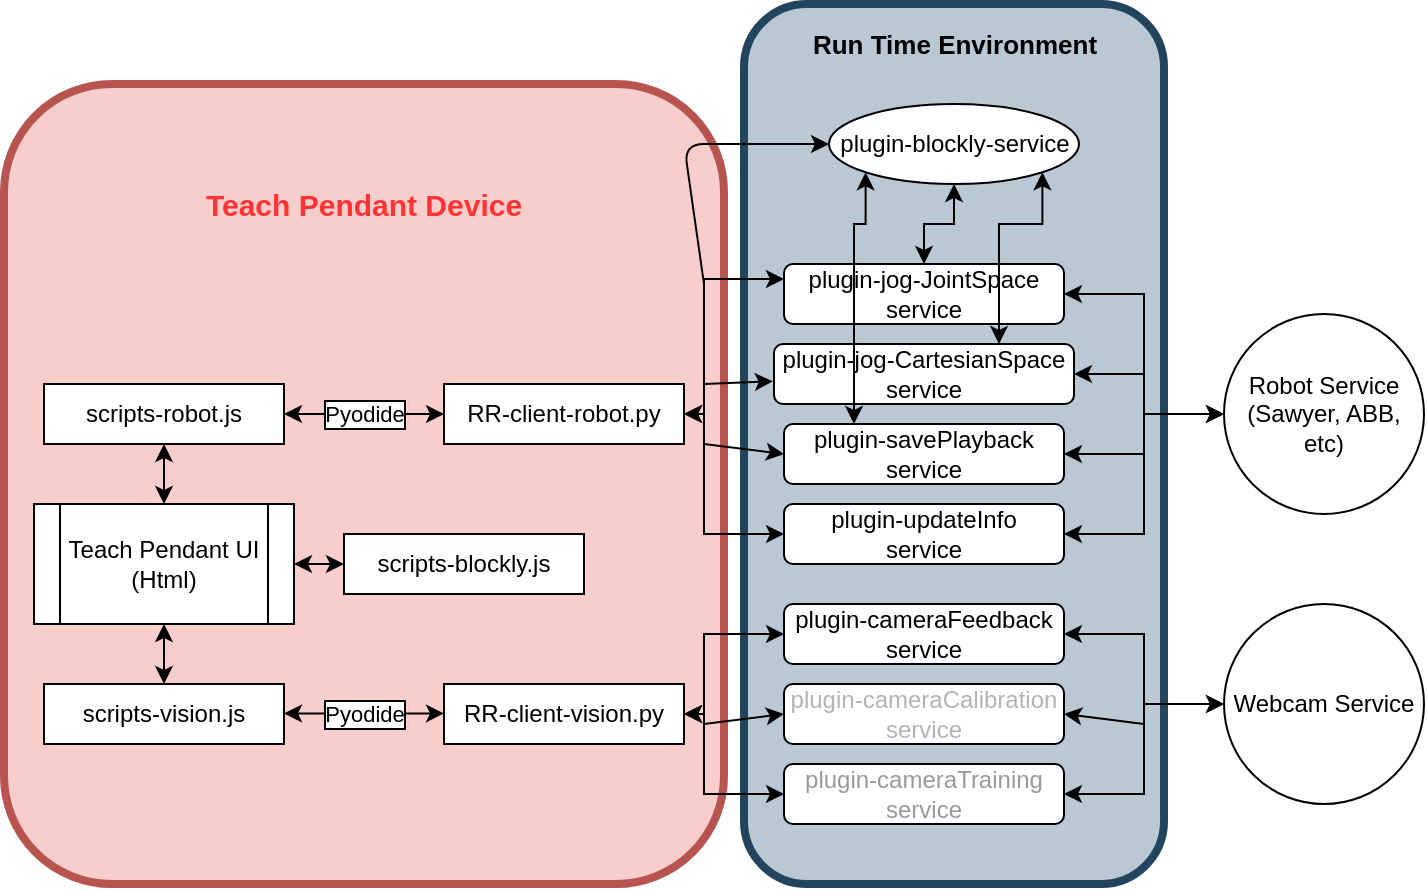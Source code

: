 <mxfile version="13.8.6" type="device"><diagram id="wzBH-xfcqDmGLxeQCpD7" name="Page-1"><mxGraphModel dx="1761" dy="986" grid="1" gridSize="10" guides="1" tooltips="1" connect="1" arrows="1" fold="1" page="1" pageScale="1" pageWidth="1100" pageHeight="850" math="0" shadow="0"><root><mxCell id="0"/><mxCell id="1" parent="0"/><mxCell id="EF4osHmU0Fm7LvKPwYgN-64" value="" style="rounded=1;whiteSpace=wrap;html=1;fillColor=#f8cecc;strokeColor=#b85450;shadow=0;glass=0;strokeWidth=4;" parent="1" vertex="1"><mxGeometry x="210" y="120" width="360" height="400" as="geometry"/></mxCell><mxCell id="EF4osHmU0Fm7LvKPwYgN-67" value="" style="rounded=1;whiteSpace=wrap;html=1;shadow=0;glass=0;strokeWidth=4;fillColor=#bac8d3;strokeColor=#23445d;" parent="1" vertex="1"><mxGeometry x="580" y="80" width="210" height="440" as="geometry"/></mxCell><mxCell id="EF4osHmU0Fm7LvKPwYgN-21" value="Pyodide" style="edgeStyle=orthogonalEdgeStyle;rounded=0;orthogonalLoop=1;jettySize=auto;html=1;exitX=1;exitY=0.5;exitDx=0;exitDy=0;entryX=0;entryY=0.5;entryDx=0;entryDy=0;labelBorderColor=#000000;startArrow=classic;startFill=1;" parent="1" source="EF4osHmU0Fm7LvKPwYgN-1" target="EF4osHmU0Fm7LvKPwYgN-17" edge="1"><mxGeometry relative="1" as="geometry"/></mxCell><mxCell id="EF4osHmU0Fm7LvKPwYgN-28" style="edgeStyle=orthogonalEdgeStyle;rounded=0;orthogonalLoop=1;jettySize=auto;html=1;exitX=0.5;exitY=1;exitDx=0;exitDy=0;entryX=0.5;entryY=0;entryDx=0;entryDy=0;startArrow=classic;startFill=1;" parent="1" source="EF4osHmU0Fm7LvKPwYgN-1" target="EF4osHmU0Fm7LvKPwYgN-2" edge="1"><mxGeometry relative="1" as="geometry"/></mxCell><mxCell id="EF4osHmU0Fm7LvKPwYgN-1" value="scripts-robot.js" style="rounded=0;whiteSpace=wrap;html=1;" parent="1" vertex="1"><mxGeometry x="230" y="270" width="120" height="30" as="geometry"/></mxCell><mxCell id="EF4osHmU0Fm7LvKPwYgN-30" style="edgeStyle=orthogonalEdgeStyle;rounded=0;orthogonalLoop=1;jettySize=auto;html=1;exitX=0.5;exitY=1;exitDx=0;exitDy=0;entryX=0.5;entryY=0;entryDx=0;entryDy=0;startArrow=classic;startFill=1;" parent="1" source="EF4osHmU0Fm7LvKPwYgN-2" target="EF4osHmU0Fm7LvKPwYgN-4" edge="1"><mxGeometry relative="1" as="geometry"/></mxCell><mxCell id="EF4osHmU0Fm7LvKPwYgN-2" value="Teach Pendant UI&lt;br&gt;(Html)" style="shape=process;whiteSpace=wrap;html=1;backgroundOutline=1;" parent="1" vertex="1"><mxGeometry x="225" y="330" width="130" height="60" as="geometry"/></mxCell><mxCell id="EF4osHmU0Fm7LvKPwYgN-4" value="scripts-vision.js" style="rounded=0;whiteSpace=wrap;html=1;" parent="1" vertex="1"><mxGeometry x="230" y="420" width="120" height="30" as="geometry"/></mxCell><mxCell id="EF4osHmU0Fm7LvKPwYgN-8" style="edgeStyle=orthogonalEdgeStyle;rounded=0;orthogonalLoop=1;jettySize=auto;html=1;exitX=0.5;exitY=1;exitDx=0;exitDy=0;" parent="1" source="EF4osHmU0Fm7LvKPwYgN-1" target="EF4osHmU0Fm7LvKPwYgN-1" edge="1"><mxGeometry relative="1" as="geometry"/></mxCell><mxCell id="EF4osHmU0Fm7LvKPwYgN-13" style="edgeStyle=orthogonalEdgeStyle;rounded=0;orthogonalLoop=1;jettySize=auto;html=1;exitX=0.5;exitY=1;exitDx=0;exitDy=0;" parent="1" source="EF4osHmU0Fm7LvKPwYgN-4" target="EF4osHmU0Fm7LvKPwYgN-4" edge="1"><mxGeometry relative="1" as="geometry"/></mxCell><mxCell id="EF4osHmU0Fm7LvKPwYgN-17" value="RR-client-robot.py" style="rounded=0;whiteSpace=wrap;html=1;" parent="1" vertex="1"><mxGeometry x="430" y="270" width="120" height="30" as="geometry"/></mxCell><mxCell id="EF4osHmU0Fm7LvKPwYgN-18" value="RR-client-vision.py" style="rounded=0;whiteSpace=wrap;html=1;" parent="1" vertex="1"><mxGeometry x="430" y="420" width="120" height="30" as="geometry"/></mxCell><mxCell id="EF4osHmU0Fm7LvKPwYgN-31" value="Pyodide" style="edgeStyle=orthogonalEdgeStyle;rounded=0;orthogonalLoop=1;jettySize=auto;html=1;exitX=1;exitY=0.5;exitDx=0;exitDy=0;entryX=0;entryY=0.5;entryDx=0;entryDy=0;labelBorderColor=#000000;startArrow=classic;startFill=1;" parent="1" edge="1"><mxGeometry relative="1" as="geometry"><mxPoint x="350" y="434.71" as="sourcePoint"/><mxPoint x="430" y="434.71" as="targetPoint"/><mxPoint as="offset"/></mxGeometry></mxCell><mxCell id="EF4osHmU0Fm7LvKPwYgN-42" style="edgeStyle=orthogonalEdgeStyle;rounded=0;orthogonalLoop=1;jettySize=auto;html=1;exitX=0;exitY=0.25;exitDx=0;exitDy=0;entryX=1;entryY=0.5;entryDx=0;entryDy=0;startArrow=classic;startFill=1;" parent="1" source="EF4osHmU0Fm7LvKPwYgN-32" target="EF4osHmU0Fm7LvKPwYgN-17" edge="1"><mxGeometry relative="1" as="geometry"><Array as="points"><mxPoint x="560" y="218"/><mxPoint x="560" y="285"/></Array></mxGeometry></mxCell><mxCell id="EF4osHmU0Fm7LvKPwYgN-32" value="plugin-jog-JointSpace service" style="rounded=1;whiteSpace=wrap;html=1;" parent="1" vertex="1"><mxGeometry x="600" y="210" width="140" height="30" as="geometry"/></mxCell><mxCell id="EF4osHmU0Fm7LvKPwYgN-33" value="plugin-jog-CartesianSpace service" style="rounded=1;whiteSpace=wrap;html=1;" parent="1" vertex="1"><mxGeometry x="595" y="250" width="150" height="30" as="geometry"/></mxCell><mxCell id="EF4osHmU0Fm7LvKPwYgN-35" value="plugin-savePlayback service" style="rounded=1;whiteSpace=wrap;html=1;" parent="1" vertex="1"><mxGeometry x="600" y="290" width="140" height="30" as="geometry"/></mxCell><mxCell id="EF4osHmU0Fm7LvKPwYgN-47" style="edgeStyle=orthogonalEdgeStyle;rounded=0;orthogonalLoop=1;jettySize=auto;html=1;exitX=0;exitY=0.5;exitDx=0;exitDy=0;entryX=1;entryY=0.5;entryDx=0;entryDy=0;startArrow=classic;startFill=1;" parent="1" source="EF4osHmU0Fm7LvKPwYgN-36" target="EF4osHmU0Fm7LvKPwYgN-18" edge="1"><mxGeometry relative="1" as="geometry"><Array as="points"><mxPoint x="560" y="395"/><mxPoint x="560" y="435"/></Array></mxGeometry></mxCell><mxCell id="EF4osHmU0Fm7LvKPwYgN-36" value="plugin-cameraFeedback&lt;br&gt;service" style="rounded=1;whiteSpace=wrap;html=1;" parent="1" vertex="1"><mxGeometry x="600" y="380" width="140" height="30" as="geometry"/></mxCell><mxCell id="EF4osHmU0Fm7LvKPwYgN-37" value="&lt;font color=&quot;#b3b3b3&quot;&gt;plugin-cameraCalibration&lt;br&gt;service&lt;/font&gt;" style="rounded=1;whiteSpace=wrap;html=1;" parent="1" vertex="1"><mxGeometry x="600" y="420" width="140" height="30" as="geometry"/></mxCell><mxCell id="EF4osHmU0Fm7LvKPwYgN-49" style="edgeStyle=orthogonalEdgeStyle;rounded=0;orthogonalLoop=1;jettySize=auto;html=1;exitX=0;exitY=0.5;exitDx=0;exitDy=0;entryX=1;entryY=0.5;entryDx=0;entryDy=0;startArrow=classic;startFill=1;" parent="1" source="EF4osHmU0Fm7LvKPwYgN-38" target="EF4osHmU0Fm7LvKPwYgN-18" edge="1"><mxGeometry relative="1" as="geometry"><Array as="points"><mxPoint x="560" y="475"/><mxPoint x="560" y="435"/></Array></mxGeometry></mxCell><mxCell id="EF4osHmU0Fm7LvKPwYgN-62" style="edgeStyle=orthogonalEdgeStyle;rounded=0;orthogonalLoop=1;jettySize=auto;html=1;exitX=1;exitY=0.5;exitDx=0;exitDy=0;entryX=0;entryY=0.5;entryDx=0;entryDy=0;startArrow=classic;startFill=1;" parent="1" source="EF4osHmU0Fm7LvKPwYgN-38" target="EF4osHmU0Fm7LvKPwYgN-41" edge="1"><mxGeometry relative="1" as="geometry"/></mxCell><mxCell id="EF4osHmU0Fm7LvKPwYgN-38" value="&lt;font color=&quot;#999999&quot;&gt;plugin-cameraTraining&lt;br&gt;service&lt;/font&gt;" style="rounded=1;whiteSpace=wrap;html=1;" parent="1" vertex="1"><mxGeometry x="600" y="460" width="140" height="30" as="geometry"/></mxCell><mxCell id="EF4osHmU0Fm7LvKPwYgN-52" style="edgeStyle=orthogonalEdgeStyle;rounded=0;orthogonalLoop=1;jettySize=auto;html=1;exitX=0;exitY=0.5;exitDx=0;exitDy=0;entryX=1;entryY=0.5;entryDx=0;entryDy=0;startArrow=classic;startFill=1;" parent="1" source="EF4osHmU0Fm7LvKPwYgN-39" target="EF4osHmU0Fm7LvKPwYgN-32" edge="1"><mxGeometry relative="1" as="geometry"/></mxCell><mxCell id="EF4osHmU0Fm7LvKPwYgN-39" value="Robot Service&lt;br&gt;(Sawyer, ABB, etc)" style="ellipse;whiteSpace=wrap;html=1;aspect=fixed;" parent="1" vertex="1"><mxGeometry x="820" y="235" width="100" height="100" as="geometry"/></mxCell><mxCell id="EF4osHmU0Fm7LvKPwYgN-45" style="edgeStyle=orthogonalEdgeStyle;rounded=0;orthogonalLoop=1;jettySize=auto;html=1;exitX=0;exitY=0.5;exitDx=0;exitDy=0;entryX=1;entryY=0.5;entryDx=0;entryDy=0;startArrow=classic;startFill=1;" parent="1" source="EF4osHmU0Fm7LvKPwYgN-40" target="EF4osHmU0Fm7LvKPwYgN-17" edge="1"><mxGeometry relative="1" as="geometry"><Array as="points"><mxPoint x="560" y="345"/><mxPoint x="560" y="285"/></Array></mxGeometry></mxCell><mxCell id="EF4osHmU0Fm7LvKPwYgN-54" style="edgeStyle=orthogonalEdgeStyle;rounded=0;orthogonalLoop=1;jettySize=auto;html=1;exitX=1;exitY=0.5;exitDx=0;exitDy=0;entryX=0;entryY=0.5;entryDx=0;entryDy=0;startArrow=classic;startFill=1;" parent="1" source="EF4osHmU0Fm7LvKPwYgN-40" target="EF4osHmU0Fm7LvKPwYgN-39" edge="1"><mxGeometry relative="1" as="geometry"/></mxCell><mxCell id="EF4osHmU0Fm7LvKPwYgN-40" value="plugin-updateInfo&lt;br&gt;service" style="rounded=1;whiteSpace=wrap;html=1;" parent="1" vertex="1"><mxGeometry x="600" y="330" width="140" height="30" as="geometry"/></mxCell><mxCell id="EF4osHmU0Fm7LvKPwYgN-61" style="edgeStyle=orthogonalEdgeStyle;rounded=0;orthogonalLoop=1;jettySize=auto;html=1;exitX=0;exitY=0.5;exitDx=0;exitDy=0;entryX=1;entryY=0.5;entryDx=0;entryDy=0;startArrow=classic;startFill=1;" parent="1" source="EF4osHmU0Fm7LvKPwYgN-41" target="EF4osHmU0Fm7LvKPwYgN-36" edge="1"><mxGeometry relative="1" as="geometry"/></mxCell><mxCell id="EF4osHmU0Fm7LvKPwYgN-41" value="Webcam Service" style="ellipse;whiteSpace=wrap;html=1;aspect=fixed;" parent="1" vertex="1"><mxGeometry x="820" y="380" width="100" height="100" as="geometry"/></mxCell><mxCell id="EF4osHmU0Fm7LvKPwYgN-44" value="" style="endArrow=classic;html=1;entryX=-0.004;entryY=0.621;entryDx=0;entryDy=0;entryPerimeter=0;" parent="1" target="EF4osHmU0Fm7LvKPwYgN-33" edge="1"><mxGeometry width="50" height="50" relative="1" as="geometry"><mxPoint x="560" y="270" as="sourcePoint"/><mxPoint x="640" y="280" as="targetPoint"/></mxGeometry></mxCell><mxCell id="EF4osHmU0Fm7LvKPwYgN-46" value="" style="endArrow=classic;html=1;entryX=0;entryY=0.5;entryDx=0;entryDy=0;" parent="1" target="EF4osHmU0Fm7LvKPwYgN-35" edge="1"><mxGeometry width="50" height="50" relative="1" as="geometry"><mxPoint x="560" y="300" as="sourcePoint"/><mxPoint x="640" y="280" as="targetPoint"/></mxGeometry></mxCell><mxCell id="EF4osHmU0Fm7LvKPwYgN-50" value="" style="endArrow=classic;html=1;entryX=0;entryY=0.5;entryDx=0;entryDy=0;" parent="1" target="EF4osHmU0Fm7LvKPwYgN-37" edge="1"><mxGeometry width="50" height="50" relative="1" as="geometry"><mxPoint x="560" y="440" as="sourcePoint"/><mxPoint x="640" y="300" as="targetPoint"/></mxGeometry></mxCell><mxCell id="EF4osHmU0Fm7LvKPwYgN-58" value="" style="endArrow=classic;html=1;entryX=1;entryY=0.5;entryDx=0;entryDy=0;" parent="1" target="EF4osHmU0Fm7LvKPwYgN-35" edge="1"><mxGeometry width="50" height="50" relative="1" as="geometry"><mxPoint x="780" y="305" as="sourcePoint"/><mxPoint x="740" y="300" as="targetPoint"/></mxGeometry></mxCell><mxCell id="EF4osHmU0Fm7LvKPwYgN-60" value="" style="endArrow=classic;html=1;entryX=1;entryY=0.5;entryDx=0;entryDy=0;" parent="1" target="EF4osHmU0Fm7LvKPwYgN-33" edge="1"><mxGeometry width="50" height="50" relative="1" as="geometry"><mxPoint x="780" y="265" as="sourcePoint"/><mxPoint x="750" y="260" as="targetPoint"/></mxGeometry></mxCell><mxCell id="EF4osHmU0Fm7LvKPwYgN-63" value="" style="endArrow=classic;html=1;entryX=1;entryY=0.5;entryDx=0;entryDy=0;" parent="1" target="EF4osHmU0Fm7LvKPwYgN-37" edge="1"><mxGeometry width="50" height="50" relative="1" as="geometry"><mxPoint x="780" y="440" as="sourcePoint"/><mxPoint x="750" y="260" as="targetPoint"/></mxGeometry></mxCell><mxCell id="EF4osHmU0Fm7LvKPwYgN-65" value="&lt;b&gt;&lt;font style=&quot;font-size: 15px&quot; color=&quot;#ff3333&quot;&gt;Teach Pendant Device&lt;/font&gt;&lt;/b&gt;" style="text;html=1;strokeColor=none;fillColor=none;align=center;verticalAlign=middle;whiteSpace=wrap;rounded=0;shadow=0;glass=0;" parent="1" vertex="1"><mxGeometry x="305" y="170" width="170" height="20" as="geometry"/></mxCell><mxCell id="EF4osHmU0Fm7LvKPwYgN-68" value="&lt;b&gt;&lt;font style=&quot;font-size: 13px&quot;&gt;Run Time Environment&lt;/font&gt;&lt;/b&gt;" style="text;html=1;strokeColor=none;fillColor=none;align=center;verticalAlign=middle;whiteSpace=wrap;rounded=0;shadow=0;glass=0;" parent="1" vertex="1"><mxGeometry x="612.5" y="90" width="145" height="20" as="geometry"/></mxCell><mxCell id="N0HDvhXTRagUXZwSL6Zk-13" style="edgeStyle=orthogonalEdgeStyle;rounded=0;orthogonalLoop=1;jettySize=auto;html=1;exitX=0.5;exitY=1;exitDx=0;exitDy=0;startArrow=classic;startFill=1;" edge="1" parent="1" source="N0HDvhXTRagUXZwSL6Zk-2" target="EF4osHmU0Fm7LvKPwYgN-32"><mxGeometry relative="1" as="geometry"/></mxCell><mxCell id="N0HDvhXTRagUXZwSL6Zk-14" style="edgeStyle=orthogonalEdgeStyle;rounded=0;orthogonalLoop=1;jettySize=auto;html=1;exitX=1;exitY=1;exitDx=0;exitDy=0;entryX=0.75;entryY=0;entryDx=0;entryDy=0;startArrow=classic;startFill=1;" edge="1" parent="1" source="N0HDvhXTRagUXZwSL6Zk-2" target="EF4osHmU0Fm7LvKPwYgN-33"><mxGeometry relative="1" as="geometry"><Array as="points"><mxPoint x="729" y="190"/><mxPoint x="708" y="190"/></Array></mxGeometry></mxCell><mxCell id="N0HDvhXTRagUXZwSL6Zk-15" style="edgeStyle=orthogonalEdgeStyle;rounded=0;orthogonalLoop=1;jettySize=auto;html=1;exitX=0;exitY=1;exitDx=0;exitDy=0;entryX=0.25;entryY=0;entryDx=0;entryDy=0;startArrow=classic;startFill=1;" edge="1" parent="1" source="N0HDvhXTRagUXZwSL6Zk-2" target="EF4osHmU0Fm7LvKPwYgN-35"><mxGeometry relative="1" as="geometry"><Array as="points"><mxPoint x="641" y="190"/><mxPoint x="635" y="190"/></Array></mxGeometry></mxCell><mxCell id="N0HDvhXTRagUXZwSL6Zk-2" value="plugin-blockly-service" style="ellipse;whiteSpace=wrap;html=1;" vertex="1" parent="1"><mxGeometry x="622.5" y="130" width="125" height="40" as="geometry"/></mxCell><mxCell id="N0HDvhXTRagUXZwSL6Zk-3" value="scripts-blockly.js" style="rounded=0;whiteSpace=wrap;html=1;" vertex="1" parent="1"><mxGeometry x="380" y="345" width="120" height="30" as="geometry"/></mxCell><mxCell id="N0HDvhXTRagUXZwSL6Zk-7" value="" style="endArrow=classic;html=1;entryX=0;entryY=0.5;entryDx=0;entryDy=0;" edge="1" parent="1" target="N0HDvhXTRagUXZwSL6Zk-2"><mxGeometry width="50" height="50" relative="1" as="geometry"><mxPoint x="560" y="220" as="sourcePoint"/><mxPoint x="570" y="280" as="targetPoint"/><Array as="points"><mxPoint x="550" y="150"/></Array></mxGeometry></mxCell><mxCell id="N0HDvhXTRagUXZwSL6Zk-11" value="" style="endArrow=classic;startArrow=classic;html=1;exitX=1;exitY=0.5;exitDx=0;exitDy=0;entryX=0;entryY=0.5;entryDx=0;entryDy=0;" edge="1" parent="1" source="EF4osHmU0Fm7LvKPwYgN-2" target="N0HDvhXTRagUXZwSL6Zk-3"><mxGeometry width="50" height="50" relative="1" as="geometry"><mxPoint x="520" y="330" as="sourcePoint"/><mxPoint x="570" y="280" as="targetPoint"/></mxGeometry></mxCell></root></mxGraphModel></diagram></mxfile>